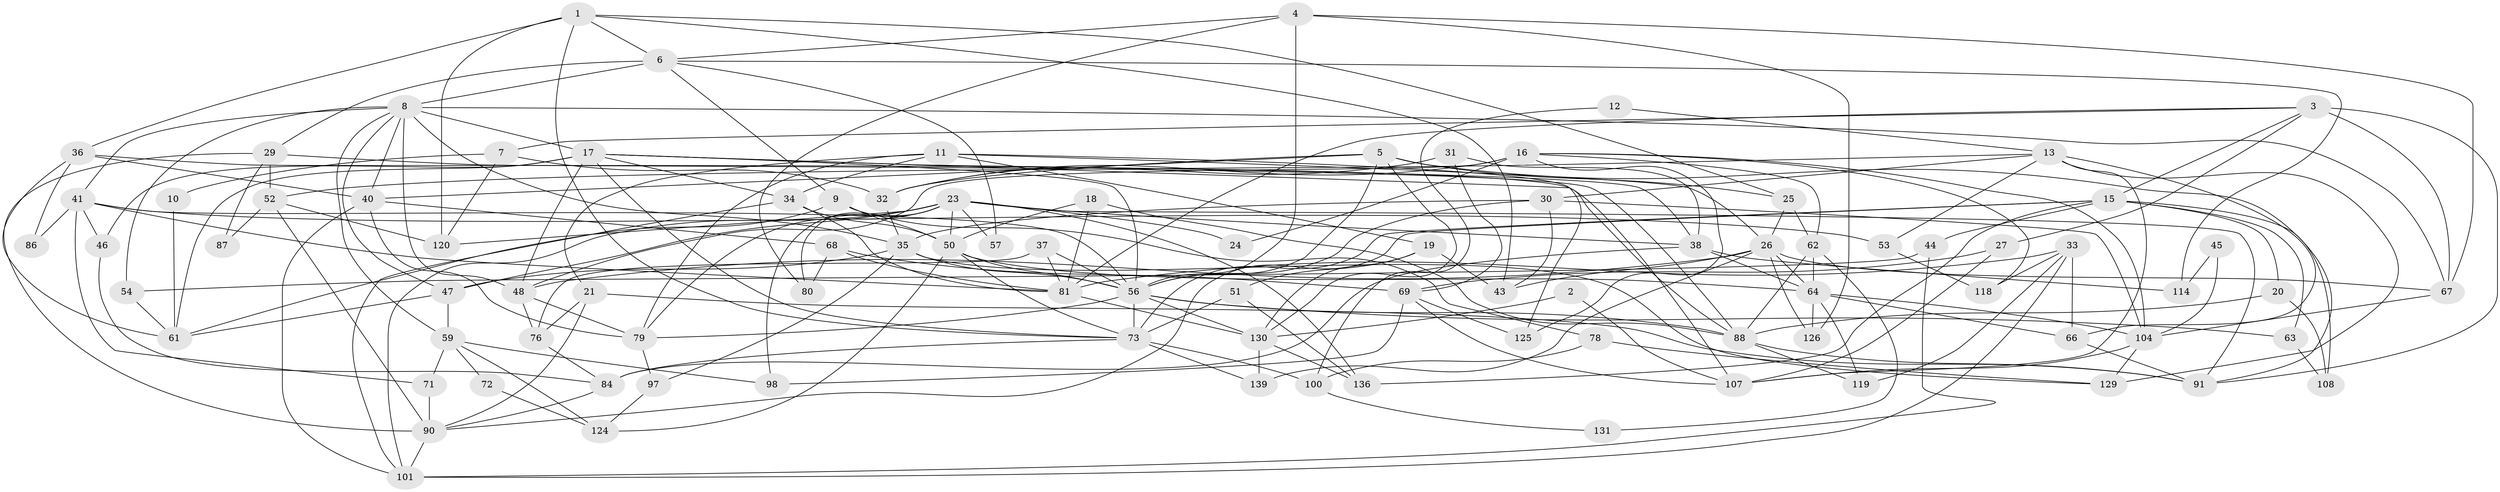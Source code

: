 // original degree distribution, {2: 0.11510791366906475, 3: 0.33093525179856115, 5: 0.2014388489208633, 7: 0.050359712230215826, 4: 0.2158273381294964, 6: 0.07194244604316546, 8: 0.007194244604316547, 9: 0.007194244604316547}
// Generated by graph-tools (version 1.1) at 2025/11/02/27/25 16:11:19]
// undirected, 92 vertices, 223 edges
graph export_dot {
graph [start="1"]
  node [color=gray90,style=filled];
  1 [super="+14"];
  2;
  3 [super="+42"];
  4;
  5 [super="+128"];
  6 [super="+49"];
  7 [super="+39"];
  8 [super="+123"];
  9;
  10;
  11 [super="+28"];
  12;
  13 [super="+132"];
  15 [super="+89"];
  16 [super="+83"];
  17 [super="+22"];
  18;
  19 [super="+99"];
  20;
  21 [super="+55"];
  23 [super="+77"];
  24;
  25;
  26 [super="+127"];
  27 [super="+95"];
  29;
  30 [super="+113"];
  31;
  32 [super="+94"];
  33 [super="+93"];
  34;
  35 [super="+137"];
  36 [super="+65"];
  37;
  38 [super="+82"];
  40 [super="+92"];
  41 [super="+60"];
  43;
  44;
  45;
  46 [super="+75"];
  47 [super="+133"];
  48 [super="+70"];
  50 [super="+103"];
  51;
  52 [super="+58"];
  53;
  54 [super="+106"];
  56 [super="+74"];
  57;
  59 [super="+121"];
  61 [super="+112"];
  62 [super="+110"];
  63;
  64 [super="+117"];
  66 [super="+134"];
  67 [super="+111"];
  68;
  69 [super="+102"];
  71;
  72;
  73 [super="+122"];
  76;
  78;
  79 [super="+85"];
  80;
  81 [super="+105"];
  84;
  86;
  87;
  88 [super="+138"];
  90 [super="+96"];
  91;
  97;
  98;
  100;
  101 [super="+115"];
  104 [super="+116"];
  107 [super="+109"];
  108;
  114;
  118;
  119;
  120;
  124;
  125;
  126;
  129;
  130 [super="+135"];
  131;
  136;
  139;
  1 -- 73;
  1 -- 36;
  1 -- 120;
  1 -- 25;
  1 -- 43;
  1 -- 6;
  2 -- 107;
  2 -- 130;
  3 -- 67;
  3 -- 91;
  3 -- 81;
  3 -- 7;
  3 -- 15;
  3 -- 27;
  4 -- 56;
  4 -- 126;
  4 -- 6;
  4 -- 67;
  4 -- 80;
  5 -- 91;
  5 -- 25;
  5 -- 32;
  5 -- 40;
  5 -- 56;
  5 -- 130;
  6 -- 114;
  6 -- 8 [weight=2];
  6 -- 9;
  6 -- 29;
  6 -- 57;
  7 -- 32;
  7 -- 10 [weight=2];
  7 -- 120;
  8 -- 40;
  8 -- 35;
  8 -- 48;
  8 -- 17;
  8 -- 54;
  8 -- 41;
  8 -- 47;
  8 -- 59;
  8 -- 67;
  9 -- 78;
  9 -- 50;
  9 -- 61;
  10 -- 61;
  11 -- 21;
  11 -- 26;
  11 -- 34;
  11 -- 19;
  11 -- 125;
  11 -- 79;
  12 -- 100;
  12 -- 13;
  13 -- 53;
  13 -- 52;
  13 -- 129;
  13 -- 66;
  13 -- 107;
  13 -- 30;
  15 -- 20;
  15 -- 90;
  15 -- 44;
  15 -- 108;
  15 -- 136;
  15 -- 73;
  15 -- 63;
  16 -- 32;
  16 -- 104;
  16 -- 24;
  16 -- 118;
  16 -- 125;
  16 -- 48;
  16 -- 62;
  17 -- 34;
  17 -- 46;
  17 -- 48;
  17 -- 56;
  17 -- 73;
  17 -- 107;
  17 -- 61;
  17 -- 38;
  18 -- 81;
  18 -- 88 [weight=2];
  18 -- 50;
  19 -- 43;
  19 -- 51;
  19 -- 130;
  20 -- 108;
  20 -- 88;
  21 -- 91;
  21 -- 90;
  21 -- 76;
  23 -- 136;
  23 -- 120;
  23 -- 24;
  23 -- 79;
  23 -- 98;
  23 -- 101;
  23 -- 80;
  23 -- 50;
  23 -- 38;
  23 -- 57;
  23 -- 91;
  23 -- 47;
  25 -- 26;
  25 -- 62;
  26 -- 43;
  26 -- 126;
  26 -- 139;
  26 -- 67;
  26 -- 64;
  26 -- 48;
  27 -- 69;
  27 -- 107;
  29 -- 52;
  29 -- 87;
  29 -- 88;
  29 -- 90;
  30 -- 43;
  30 -- 35;
  30 -- 104;
  30 -- 56;
  31 -- 38;
  31 -- 32;
  31 -- 69;
  32 -- 35 [weight=2];
  33 -- 119;
  33 -- 81;
  33 -- 66;
  33 -- 101;
  33 -- 118;
  34 -- 50;
  34 -- 101;
  34 -- 81;
  35 -- 129;
  35 -- 97;
  35 -- 56;
  35 -- 47;
  36 -- 40;
  36 -- 86;
  36 -- 88;
  36 -- 61;
  37 -- 76;
  37 -- 81;
  37 -- 56;
  38 -- 114;
  38 -- 84;
  38 -- 64;
  40 -- 68;
  40 -- 101;
  40 -- 79;
  41 -- 86;
  41 -- 53;
  41 -- 71;
  41 -- 46 [weight=2];
  41 -- 81;
  41 -- 56;
  44 -- 54;
  44 -- 101;
  45 -- 114;
  45 -- 104;
  46 -- 84;
  47 -- 59 [weight=2];
  47 -- 61;
  48 -- 76;
  48 -- 79;
  50 -- 56;
  50 -- 64;
  50 -- 124;
  50 -- 73;
  51 -- 136;
  51 -- 73;
  52 -- 87;
  52 -- 120;
  52 -- 90;
  53 -- 118;
  54 -- 61;
  56 -- 88;
  56 -- 130;
  56 -- 73;
  56 -- 63;
  56 -- 79;
  59 -- 72;
  59 -- 98;
  59 -- 124;
  59 -- 71;
  62 -- 131;
  62 -- 88;
  62 -- 64;
  63 -- 108;
  64 -- 66;
  64 -- 119;
  64 -- 104;
  64 -- 126;
  66 -- 91;
  67 -- 104;
  68 -- 80;
  68 -- 81;
  68 -- 69;
  69 -- 98;
  69 -- 107;
  69 -- 125;
  71 -- 90;
  72 -- 124;
  73 -- 84;
  73 -- 139;
  73 -- 100;
  76 -- 84;
  78 -- 129;
  78 -- 100;
  79 -- 97;
  81 -- 130;
  84 -- 90;
  88 -- 119;
  88 -- 91;
  90 -- 101;
  97 -- 124;
  100 -- 131;
  104 -- 107;
  104 -- 129;
  130 -- 139;
  130 -- 136;
}

